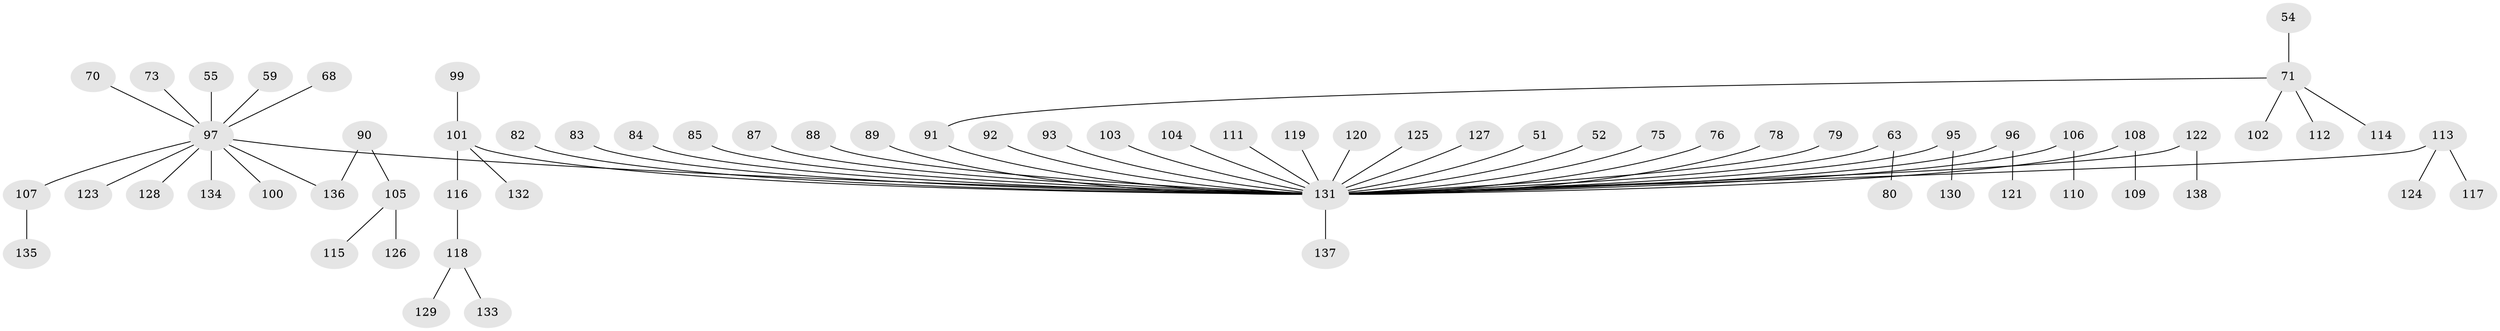 // original degree distribution, {6: 0.021739130434782608, 3: 0.15942028985507245, 7: 0.014492753623188406, 8: 0.007246376811594203, 4: 0.050724637681159424, 2: 0.26811594202898553, 1: 0.4782608695652174}
// Generated by graph-tools (version 1.1) at 2025/52/03/09/25 04:52:29]
// undirected, 69 vertices, 68 edges
graph export_dot {
graph [start="1"]
  node [color=gray90,style=filled];
  51;
  52;
  54;
  55;
  59;
  63;
  68;
  70;
  71 [super="+36+30"];
  73;
  75;
  76;
  78;
  79;
  80;
  82;
  83;
  84;
  85;
  87;
  88;
  89;
  90;
  91 [super="+10"];
  92;
  93;
  95;
  96;
  97 [super="+3+16+56+15+64+37+38+81+50"];
  99;
  100;
  101 [super="+58"];
  102;
  103;
  104;
  105;
  106;
  107;
  108 [super="+53"];
  109;
  110;
  111;
  112;
  113 [super="+25"];
  114;
  115;
  116;
  117;
  118;
  119;
  120;
  121;
  122;
  123;
  124;
  125;
  126;
  127;
  128;
  129;
  130;
  131 [super="+61+98+72+66+77"];
  132;
  133;
  134;
  135;
  136 [super="+48"];
  137;
  138;
  51 -- 131;
  52 -- 131;
  54 -- 71;
  55 -- 97;
  59 -- 97;
  63 -- 80;
  63 -- 131;
  68 -- 97;
  70 -- 97;
  71 -- 112;
  71 -- 114;
  71 -- 102;
  71 -- 91;
  73 -- 97;
  75 -- 131;
  76 -- 131;
  78 -- 131;
  79 -- 131;
  82 -- 131;
  83 -- 131;
  84 -- 131;
  85 -- 131;
  87 -- 131;
  88 -- 131;
  89 -- 131;
  90 -- 105;
  90 -- 136;
  91 -- 131;
  92 -- 131;
  93 -- 131;
  95 -- 130;
  95 -- 131;
  96 -- 121;
  96 -- 131;
  97 -- 128;
  97 -- 100;
  97 -- 136;
  97 -- 123;
  97 -- 131;
  97 -- 107;
  97 -- 134;
  99 -- 101;
  101 -- 116;
  101 -- 132;
  101 -- 131;
  103 -- 131;
  104 -- 131;
  105 -- 115;
  105 -- 126;
  106 -- 110;
  106 -- 131;
  107 -- 135;
  108 -- 109;
  108 -- 131;
  111 -- 131;
  113 -- 124;
  113 -- 117;
  113 -- 131;
  116 -- 118;
  118 -- 129;
  118 -- 133;
  119 -- 131;
  120 -- 131;
  122 -- 138;
  122 -- 131;
  125 -- 131;
  127 -- 131;
  131 -- 137;
}
